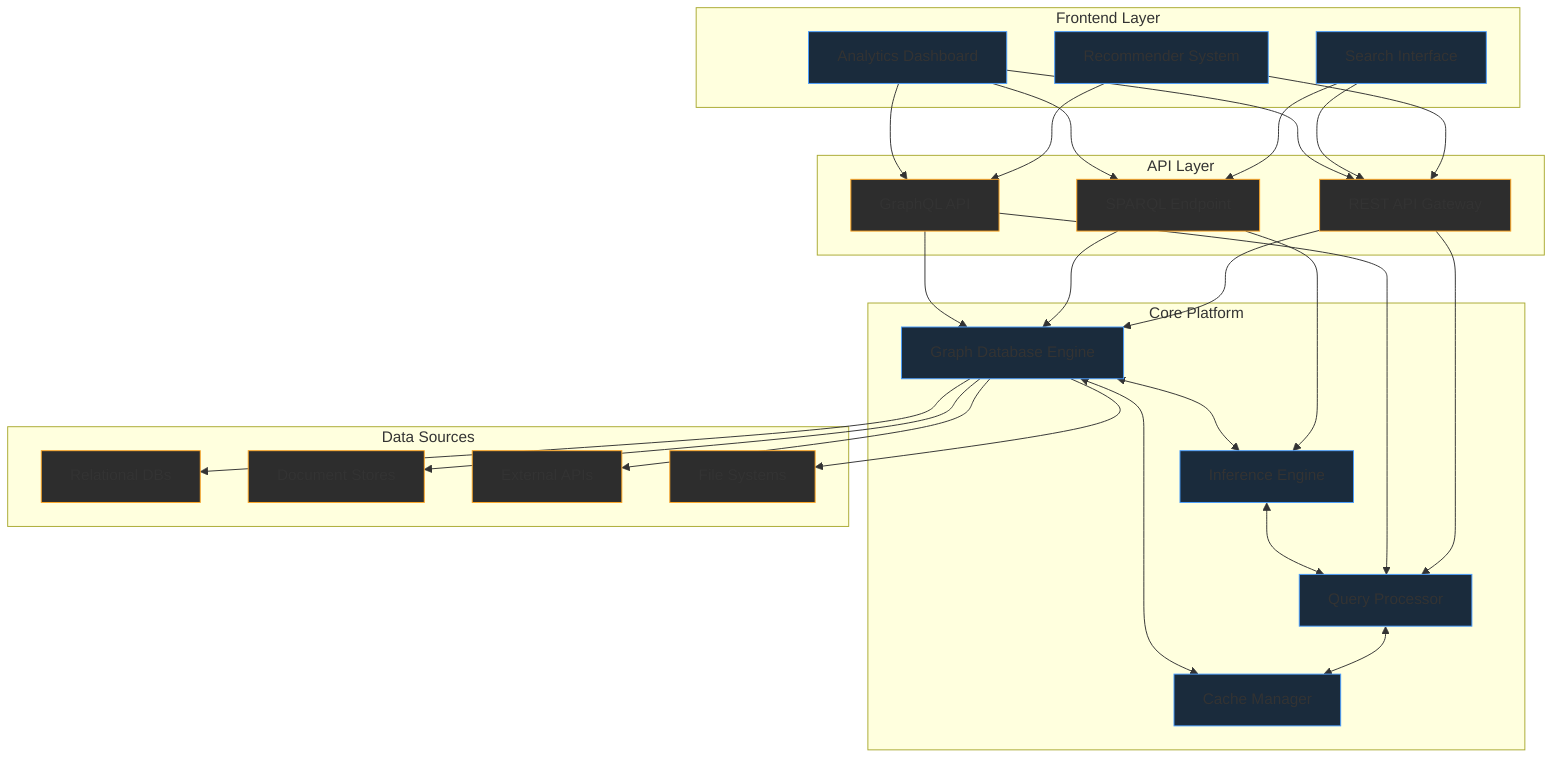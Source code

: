 flowchart TD
    subgraph "Frontend Layer"
        A1[Recommender System]
        A2[Search Interface]
        A3[Analytics Dashboard]
    end

    subgraph "API Layer"
        B1[REST API Gateway]
        B2[SPARQL Endpoint]
        B3[GraphQL API]
    end

    subgraph "Core Platform"
        C1[Graph Database Engine]
        C2[Inference Engine]
        C3[Query Processor]
        C4[Cache Manager]
    end

    subgraph "Data Sources"
        D1[Relational DBs]
        D2[Document Stores]
        D3[External APIs]
        D4[File Systems]
    end

    %% Frontend to API connections
    A1 --> B1
    A1 --> B3
    A2 --> B1
    A2 --> B2
    A3 --> B1
    A3 --> B2
    A3 --> B3

    %% API to Core connections
    B1 --> C1
    B1 --> C3
    B2 --> C1
    B2 --> C2
    B3 --> C1
    B3 --> C3

    %% Core to Data connections
    C1 --> D1
    C1 --> D2
    C1 --> D3
    C1 --> D4

    %% Core internal connections
    C1 <--> C2
    C2 <--> C3
    C3 <--> C4
    C4 <--> C1

    %% Styling
    style A1 fill:#1a2b3c,stroke:#4a9eff
    style A2 fill:#1a2b3c,stroke:#4a9eff
    style A3 fill:#1a2b3c,stroke:#4a9eff

    style B1 fill:#2d2d2d,stroke:#ffa726
    style B2 fill:#2d2d2d,stroke:#ffa726
    style B3 fill:#2d2d2d,stroke:#ffa726

    style C1 fill:#1a2b3c,stroke:#4a9eff
    style C2 fill:#1a2b3c,stroke:#4a9eff
    style C3 fill:#1a2b3c,stroke:#4a9eff
    style C4 fill:#1a2b3c,stroke:#4a9eff

    style D1 fill:#2d2d2d,stroke:#ffa726
    style D2 fill:#2d2d2d,stroke:#ffa726
    style D3 fill:#2d2d2d,stroke:#ffa726
    style D4 fill:#2d2d2d,stroke:#ffa726

    classDef subgraphStyle fill:#1a1a1a,stroke:#404040,color:#ffffff
    class Frontend,API,Core,Data subgraphStyle